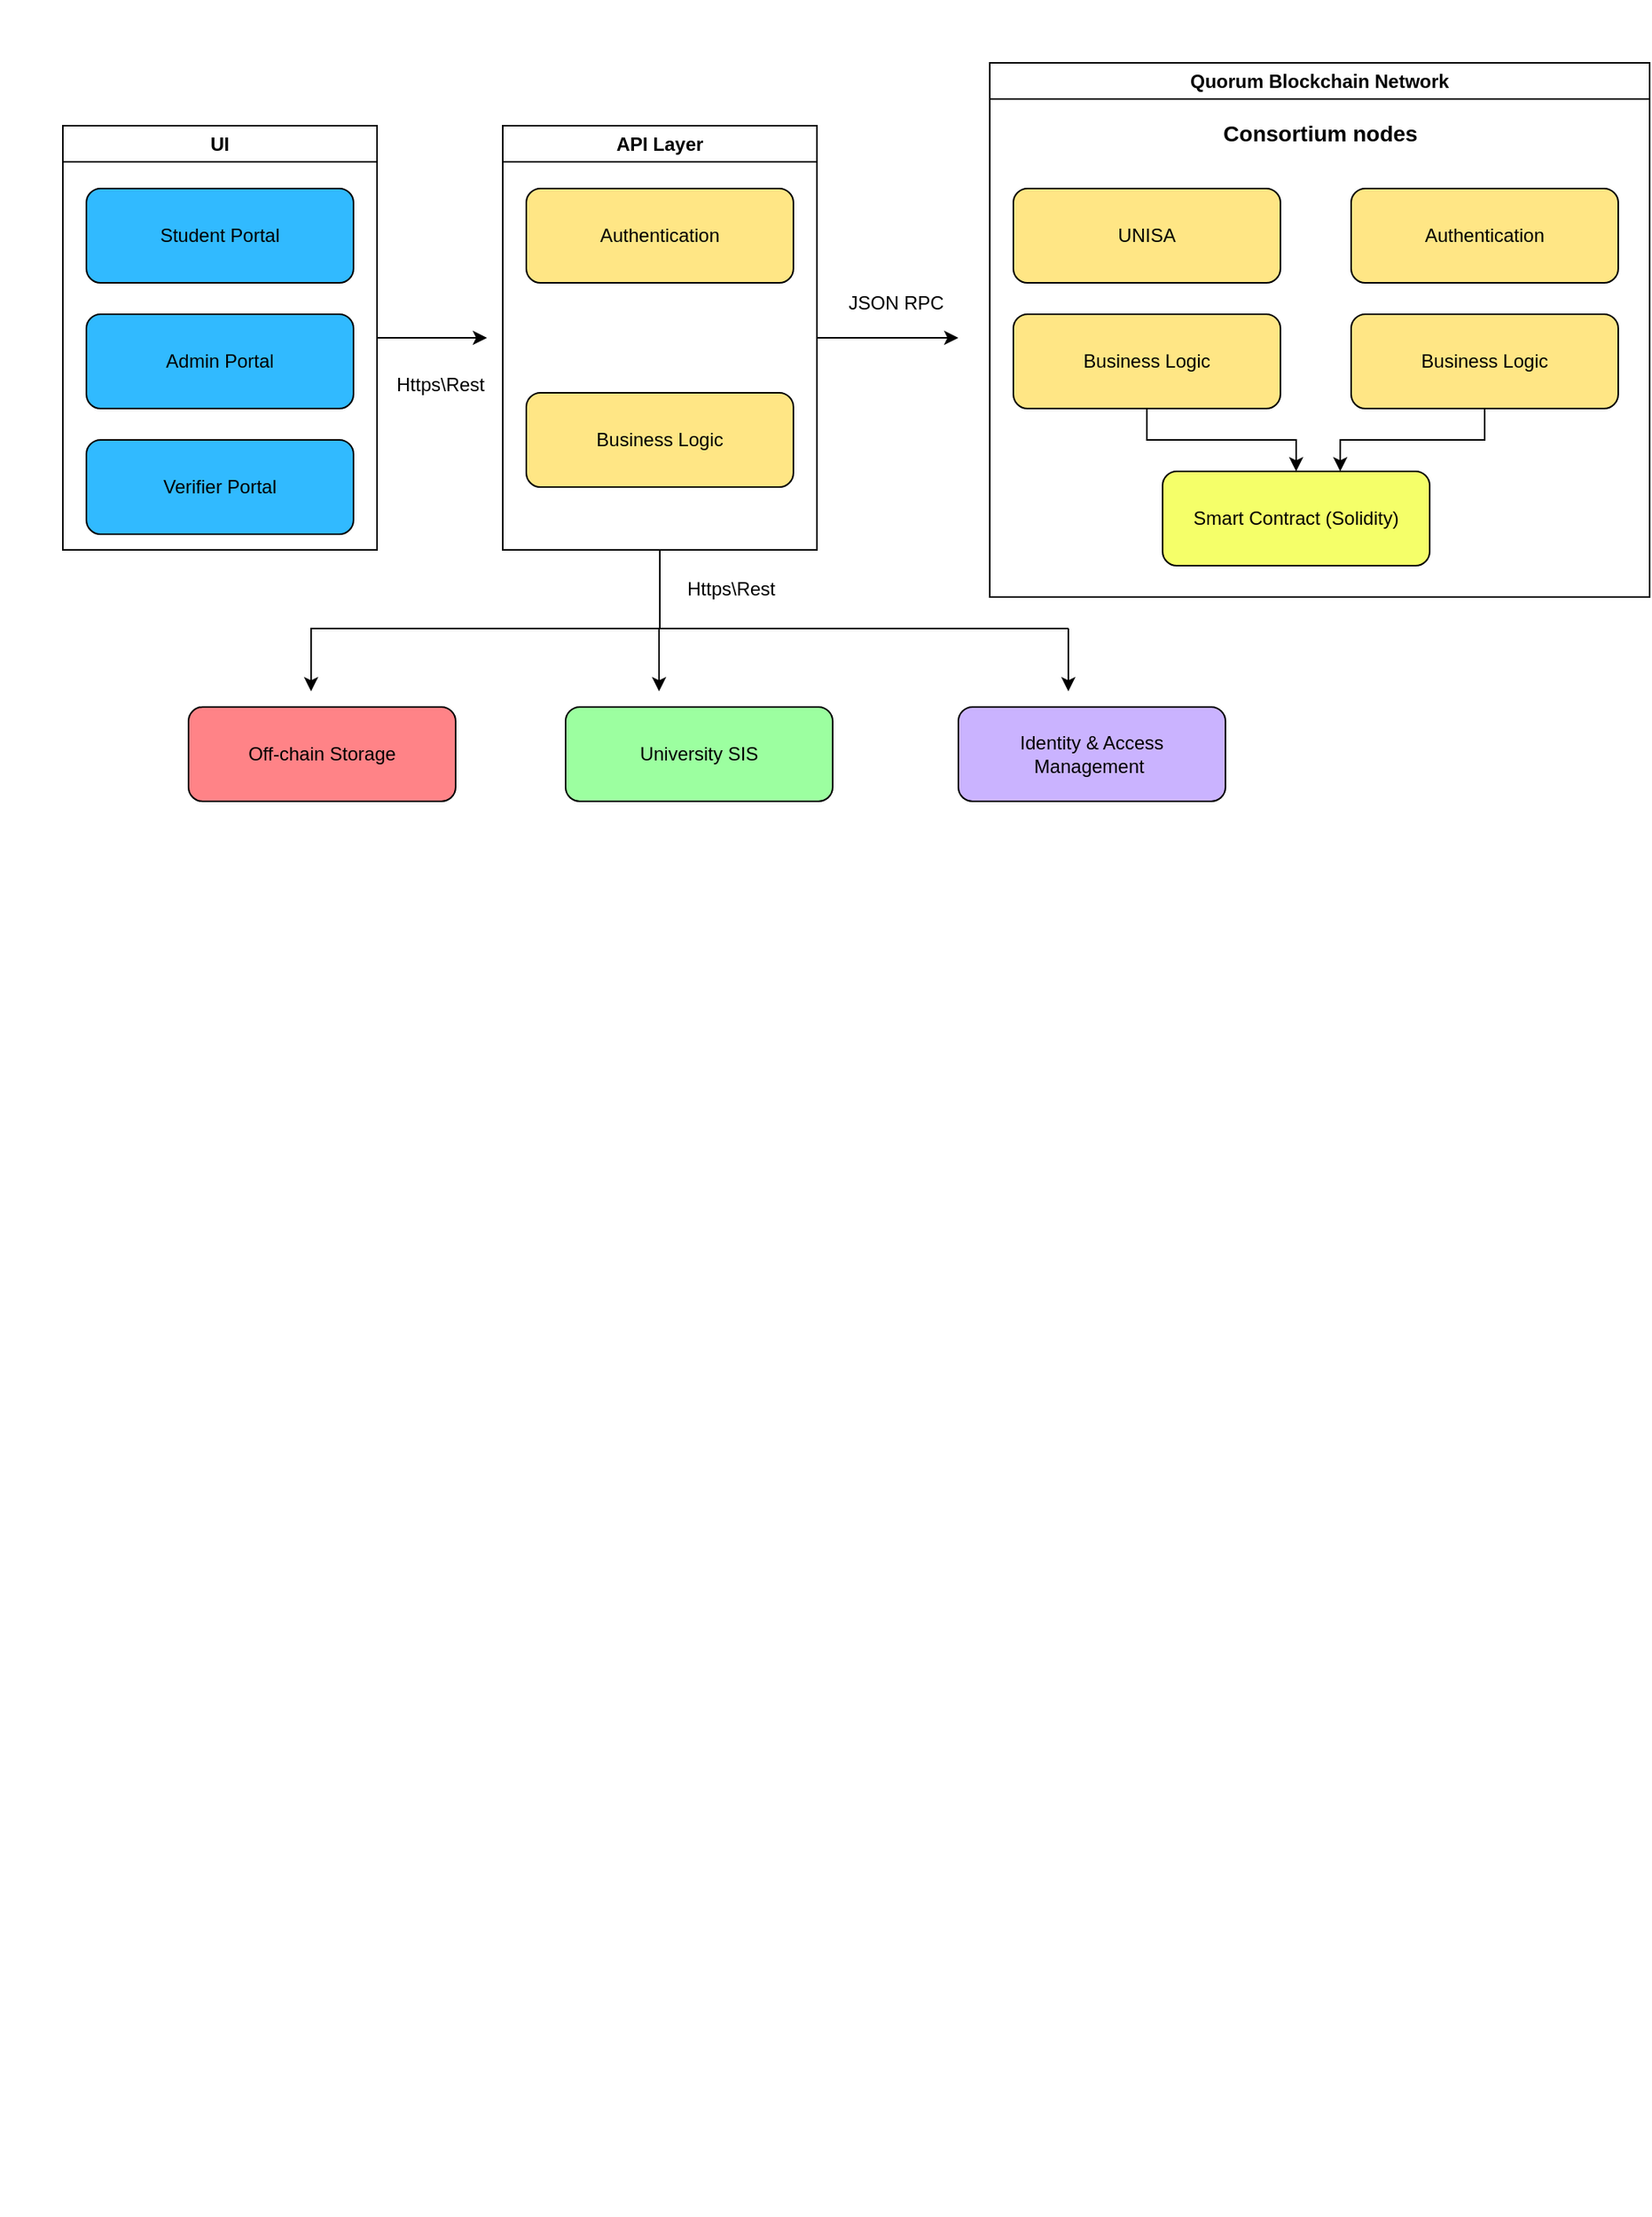 <mxfile version="27.0.8">
  <diagram name="Page-1" id="Q1UT3eqjXwDRcwdoq2Dm">
    <mxGraphModel dx="1025" dy="417" grid="1" gridSize="10" guides="1" tooltips="1" connect="1" arrows="1" fold="1" page="1" pageScale="1" pageWidth="850" pageHeight="1100" math="0" shadow="0">
      <root>
        <mxCell id="0" />
        <mxCell id="1" parent="0" />
        <mxCell id="MQJrHR0N9U8W2xFcwFKc-1" value="&#xa;  &#xa;    &#xa;      &#xa;        &#xa;        &#xa;        &#xa;          &#xa;        &#xa;        &#xa;          &#xa;        &#xa;        &#xa;          &#xa;        &#xa;        &#xa;          &#xa;        &#xa;        &#xa;          &#xa;        &#xa;        &#xa;          &#xa;        &#xa;        &#xa;          &#xa;        &#xa;        &#xa;          &#xa;        &#xa;        &#xa;          &#xa;        &#xa;        &#xa;          &#xa;        &#xa;        &#xa;          &#xa;        &#xa;        &#xa;          &#xa;        &#xa;        &#xa;          &#xa;        &#xa;        &#xa;          &#xa;        &#xa;        &#xa;          &#xa;        &#xa;        &#xa;          &#xa;        &#xa;        &#xa;          &#xa;        &#xa;        &#xa;          &#xa;        &#xa;        &#xa;          &#xa;        &#xa;        &#xa;          &#xa;        &#xa;        &#xa;          &#xa;        &#xa;        &#xa;          &#xa;        &#xa;        &#xa;          &#xa;        &#xa;        &#xa;          &#xa;        &#xa;        &#xa;          &#xa;        &#xa;        &#xa;          &#xa;        &#xa;        &#xa;          &#xa;        &#xa;        &#xa;          &#xa;        &#xa;        &#xa;          &#xa;        &#xa;      &#xa;    &#xa;  &#xa;" style="text;whiteSpace=wrap;html=1;" vertex="1" parent="1">
          <mxGeometry width="30" height="1410" as="geometry" />
        </mxCell>
        <mxCell id="MQJrHR0N9U8W2xFcwFKc-13" style="edgeStyle=orthogonalEdgeStyle;rounded=0;orthogonalLoop=1;jettySize=auto;html=1;" edge="1" parent="1" source="MQJrHR0N9U8W2xFcwFKc-2">
          <mxGeometry relative="1" as="geometry">
            <mxPoint x="310" y="215" as="targetPoint" />
          </mxGeometry>
        </mxCell>
        <mxCell id="MQJrHR0N9U8W2xFcwFKc-2" value="UI" style="swimlane;whiteSpace=wrap;html=1;" vertex="1" parent="1">
          <mxGeometry x="40" y="80" width="200" height="270" as="geometry" />
        </mxCell>
        <mxCell id="MQJrHR0N9U8W2xFcwFKc-3" value="Student Portal" style="rounded=1;whiteSpace=wrap;html=1;fillColor=#31BAFF;" vertex="1" parent="MQJrHR0N9U8W2xFcwFKc-2">
          <mxGeometry x="15" y="40" width="170" height="60" as="geometry" />
        </mxCell>
        <mxCell id="MQJrHR0N9U8W2xFcwFKc-4" value="Admin Portal" style="rounded=1;whiteSpace=wrap;html=1;fillColor=#31BAFF;" vertex="1" parent="MQJrHR0N9U8W2xFcwFKc-2">
          <mxGeometry x="15" y="120" width="170" height="60" as="geometry" />
        </mxCell>
        <mxCell id="MQJrHR0N9U8W2xFcwFKc-6" value="Verifier Portal" style="rounded=1;whiteSpace=wrap;html=1;fillColor=#31BAFF;" vertex="1" parent="MQJrHR0N9U8W2xFcwFKc-2">
          <mxGeometry x="15" y="200" width="170" height="60" as="geometry" />
        </mxCell>
        <mxCell id="MQJrHR0N9U8W2xFcwFKc-35" style="edgeStyle=orthogonalEdgeStyle;rounded=0;orthogonalLoop=1;jettySize=auto;html=1;" edge="1" parent="1" source="MQJrHR0N9U8W2xFcwFKc-7">
          <mxGeometry relative="1" as="geometry">
            <mxPoint x="610" y="215" as="targetPoint" />
          </mxGeometry>
        </mxCell>
        <mxCell id="MQJrHR0N9U8W2xFcwFKc-7" value="API Layer" style="swimlane;whiteSpace=wrap;html=1;" vertex="1" parent="1">
          <mxGeometry x="320" y="80" width="200" height="270" as="geometry" />
        </mxCell>
        <mxCell id="MQJrHR0N9U8W2xFcwFKc-8" value="Authentication" style="rounded=1;whiteSpace=wrap;html=1;fillColor=#FFE685;" vertex="1" parent="MQJrHR0N9U8W2xFcwFKc-7">
          <mxGeometry x="15" y="40" width="170" height="60" as="geometry" />
        </mxCell>
        <mxCell id="MQJrHR0N9U8W2xFcwFKc-9" value="Business Logic" style="rounded=1;whiteSpace=wrap;html=1;fillColor=#FFE685;" vertex="1" parent="MQJrHR0N9U8W2xFcwFKc-7">
          <mxGeometry x="15" y="170" width="170" height="60" as="geometry" />
        </mxCell>
        <mxCell id="MQJrHR0N9U8W2xFcwFKc-14" value="Quorum Blockchain Network" style="swimlane;whiteSpace=wrap;html=1;" vertex="1" parent="1">
          <mxGeometry x="630" y="40" width="420" height="340" as="geometry" />
        </mxCell>
        <mxCell id="MQJrHR0N9U8W2xFcwFKc-15" value="UNISA" style="rounded=1;whiteSpace=wrap;html=1;fillColor=#FFE685;" vertex="1" parent="MQJrHR0N9U8W2xFcwFKc-14">
          <mxGeometry x="15" y="80" width="170" height="60" as="geometry" />
        </mxCell>
        <mxCell id="MQJrHR0N9U8W2xFcwFKc-26" style="edgeStyle=orthogonalEdgeStyle;rounded=0;orthogonalLoop=1;jettySize=auto;html=1;" edge="1" parent="MQJrHR0N9U8W2xFcwFKc-14" source="MQJrHR0N9U8W2xFcwFKc-16" target="MQJrHR0N9U8W2xFcwFKc-25">
          <mxGeometry relative="1" as="geometry" />
        </mxCell>
        <mxCell id="MQJrHR0N9U8W2xFcwFKc-16" value="Business Logic" style="rounded=1;whiteSpace=wrap;html=1;fillColor=#FFE685;" vertex="1" parent="MQJrHR0N9U8W2xFcwFKc-14">
          <mxGeometry x="15" y="160" width="170" height="60" as="geometry" />
        </mxCell>
        <mxCell id="MQJrHR0N9U8W2xFcwFKc-20" value="Authentication" style="rounded=1;whiteSpace=wrap;html=1;fillColor=#FFE685;" vertex="1" parent="MQJrHR0N9U8W2xFcwFKc-14">
          <mxGeometry x="230" y="80" width="170" height="60" as="geometry" />
        </mxCell>
        <mxCell id="MQJrHR0N9U8W2xFcwFKc-21" value="Business Logic" style="rounded=1;whiteSpace=wrap;html=1;fillColor=#FFE685;" vertex="1" parent="MQJrHR0N9U8W2xFcwFKc-14">
          <mxGeometry x="230" y="160" width="170" height="60" as="geometry" />
        </mxCell>
        <mxCell id="MQJrHR0N9U8W2xFcwFKc-22" value="&lt;b&gt;&lt;font style=&quot;font-size: 14px;&quot;&gt;Consortium nodes&lt;/font&gt;&lt;/b&gt;" style="text;html=1;align=center;verticalAlign=middle;resizable=0;points=[];autosize=1;strokeColor=none;fillColor=none;" vertex="1" parent="MQJrHR0N9U8W2xFcwFKc-14">
          <mxGeometry x="135" y="30" width="150" height="30" as="geometry" />
        </mxCell>
        <mxCell id="MQJrHR0N9U8W2xFcwFKc-25" value="Smart Contract (Solidity)" style="rounded=1;whiteSpace=wrap;html=1;fillColor=#F5FF69;" vertex="1" parent="MQJrHR0N9U8W2xFcwFKc-14">
          <mxGeometry x="110" y="260" width="170" height="60" as="geometry" />
        </mxCell>
        <mxCell id="MQJrHR0N9U8W2xFcwFKc-27" style="edgeStyle=orthogonalEdgeStyle;rounded=0;orthogonalLoop=1;jettySize=auto;html=1;entryX=0.665;entryY=0;entryDx=0;entryDy=0;entryPerimeter=0;" edge="1" parent="MQJrHR0N9U8W2xFcwFKc-14" source="MQJrHR0N9U8W2xFcwFKc-21" target="MQJrHR0N9U8W2xFcwFKc-25">
          <mxGeometry relative="1" as="geometry" />
        </mxCell>
        <mxCell id="MQJrHR0N9U8W2xFcwFKc-28" value="Off-chain Storage" style="rounded=1;whiteSpace=wrap;html=1;fillColor=#FF8387;" vertex="1" parent="1">
          <mxGeometry x="120" y="450" width="170" height="60" as="geometry" />
        </mxCell>
        <mxCell id="MQJrHR0N9U8W2xFcwFKc-29" value="Identity &amp;amp; Access Management&amp;nbsp;" style="rounded=1;whiteSpace=wrap;html=1;fillColor=#CAB3FF;" vertex="1" parent="1">
          <mxGeometry x="610" y="450" width="170" height="60" as="geometry" />
        </mxCell>
        <mxCell id="MQJrHR0N9U8W2xFcwFKc-30" value="University SIS" style="rounded=1;whiteSpace=wrap;html=1;fillColor=#9CFFA0;" vertex="1" parent="1">
          <mxGeometry x="360" y="450" width="170" height="60" as="geometry" />
        </mxCell>
        <mxCell id="MQJrHR0N9U8W2xFcwFKc-31" style="edgeStyle=orthogonalEdgeStyle;rounded=0;orthogonalLoop=1;jettySize=auto;html=1;" edge="1" parent="1" source="MQJrHR0N9U8W2xFcwFKc-7">
          <mxGeometry relative="1" as="geometry">
            <mxPoint x="198" y="440" as="targetPoint" />
            <Array as="points">
              <mxPoint x="420" y="400" />
              <mxPoint x="198" y="400" />
            </Array>
          </mxGeometry>
        </mxCell>
        <mxCell id="MQJrHR0N9U8W2xFcwFKc-32" value="" style="endArrow=classic;html=1;rounded=0;" edge="1" parent="1">
          <mxGeometry width="50" height="50" relative="1" as="geometry">
            <mxPoint x="419.5" y="400" as="sourcePoint" />
            <mxPoint x="419.5" y="440" as="targetPoint" />
          </mxGeometry>
        </mxCell>
        <mxCell id="MQJrHR0N9U8W2xFcwFKc-33" value="" style="endArrow=classic;html=1;rounded=0;" edge="1" parent="1">
          <mxGeometry width="50" height="50" relative="1" as="geometry">
            <mxPoint x="680" y="400" as="sourcePoint" />
            <mxPoint x="680" y="440" as="targetPoint" />
          </mxGeometry>
        </mxCell>
        <mxCell id="MQJrHR0N9U8W2xFcwFKc-34" value="" style="endArrow=none;html=1;rounded=0;" edge="1" parent="1">
          <mxGeometry width="50" height="50" relative="1" as="geometry">
            <mxPoint x="420" y="400" as="sourcePoint" />
            <mxPoint x="680" y="400" as="targetPoint" />
          </mxGeometry>
        </mxCell>
        <mxCell id="MQJrHR0N9U8W2xFcwFKc-36" value="JSON RPC" style="text;html=1;align=center;verticalAlign=middle;resizable=0;points=[];autosize=1;strokeColor=none;fillColor=none;" vertex="1" parent="1">
          <mxGeometry x="530" y="178" width="80" height="30" as="geometry" />
        </mxCell>
        <mxCell id="MQJrHR0N9U8W2xFcwFKc-37" value="Https\Rest" style="text;html=1;align=center;verticalAlign=middle;resizable=0;points=[];autosize=1;strokeColor=none;fillColor=none;" vertex="1" parent="1">
          <mxGeometry x="425" y="360" width="80" height="30" as="geometry" />
        </mxCell>
        <mxCell id="MQJrHR0N9U8W2xFcwFKc-38" value="Https\Rest" style="text;html=1;align=center;verticalAlign=middle;resizable=0;points=[];autosize=1;strokeColor=none;fillColor=none;" vertex="1" parent="1">
          <mxGeometry x="240" y="230" width="80" height="30" as="geometry" />
        </mxCell>
      </root>
    </mxGraphModel>
  </diagram>
</mxfile>
